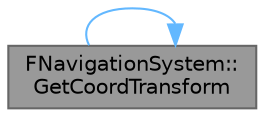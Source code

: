 digraph "FNavigationSystem::GetCoordTransform"
{
 // INTERACTIVE_SVG=YES
 // LATEX_PDF_SIZE
  bgcolor="transparent";
  edge [fontname=Helvetica,fontsize=10,labelfontname=Helvetica,labelfontsize=10];
  node [fontname=Helvetica,fontsize=10,shape=box,height=0.2,width=0.4];
  rankdir="LR";
  Node1 [id="Node000001",label="FNavigationSystem::\lGetCoordTransform",height=0.2,width=0.4,color="gray40", fillcolor="grey60", style="filled", fontcolor="black",tooltip="Retrieves the transform the Navigation System is using to convert coords from FromCoordType to ToCoor..."];
  Node1 -> Node1 [id="edge1_Node000001_Node000001",color="steelblue1",style="solid",tooltip=" "];
}
